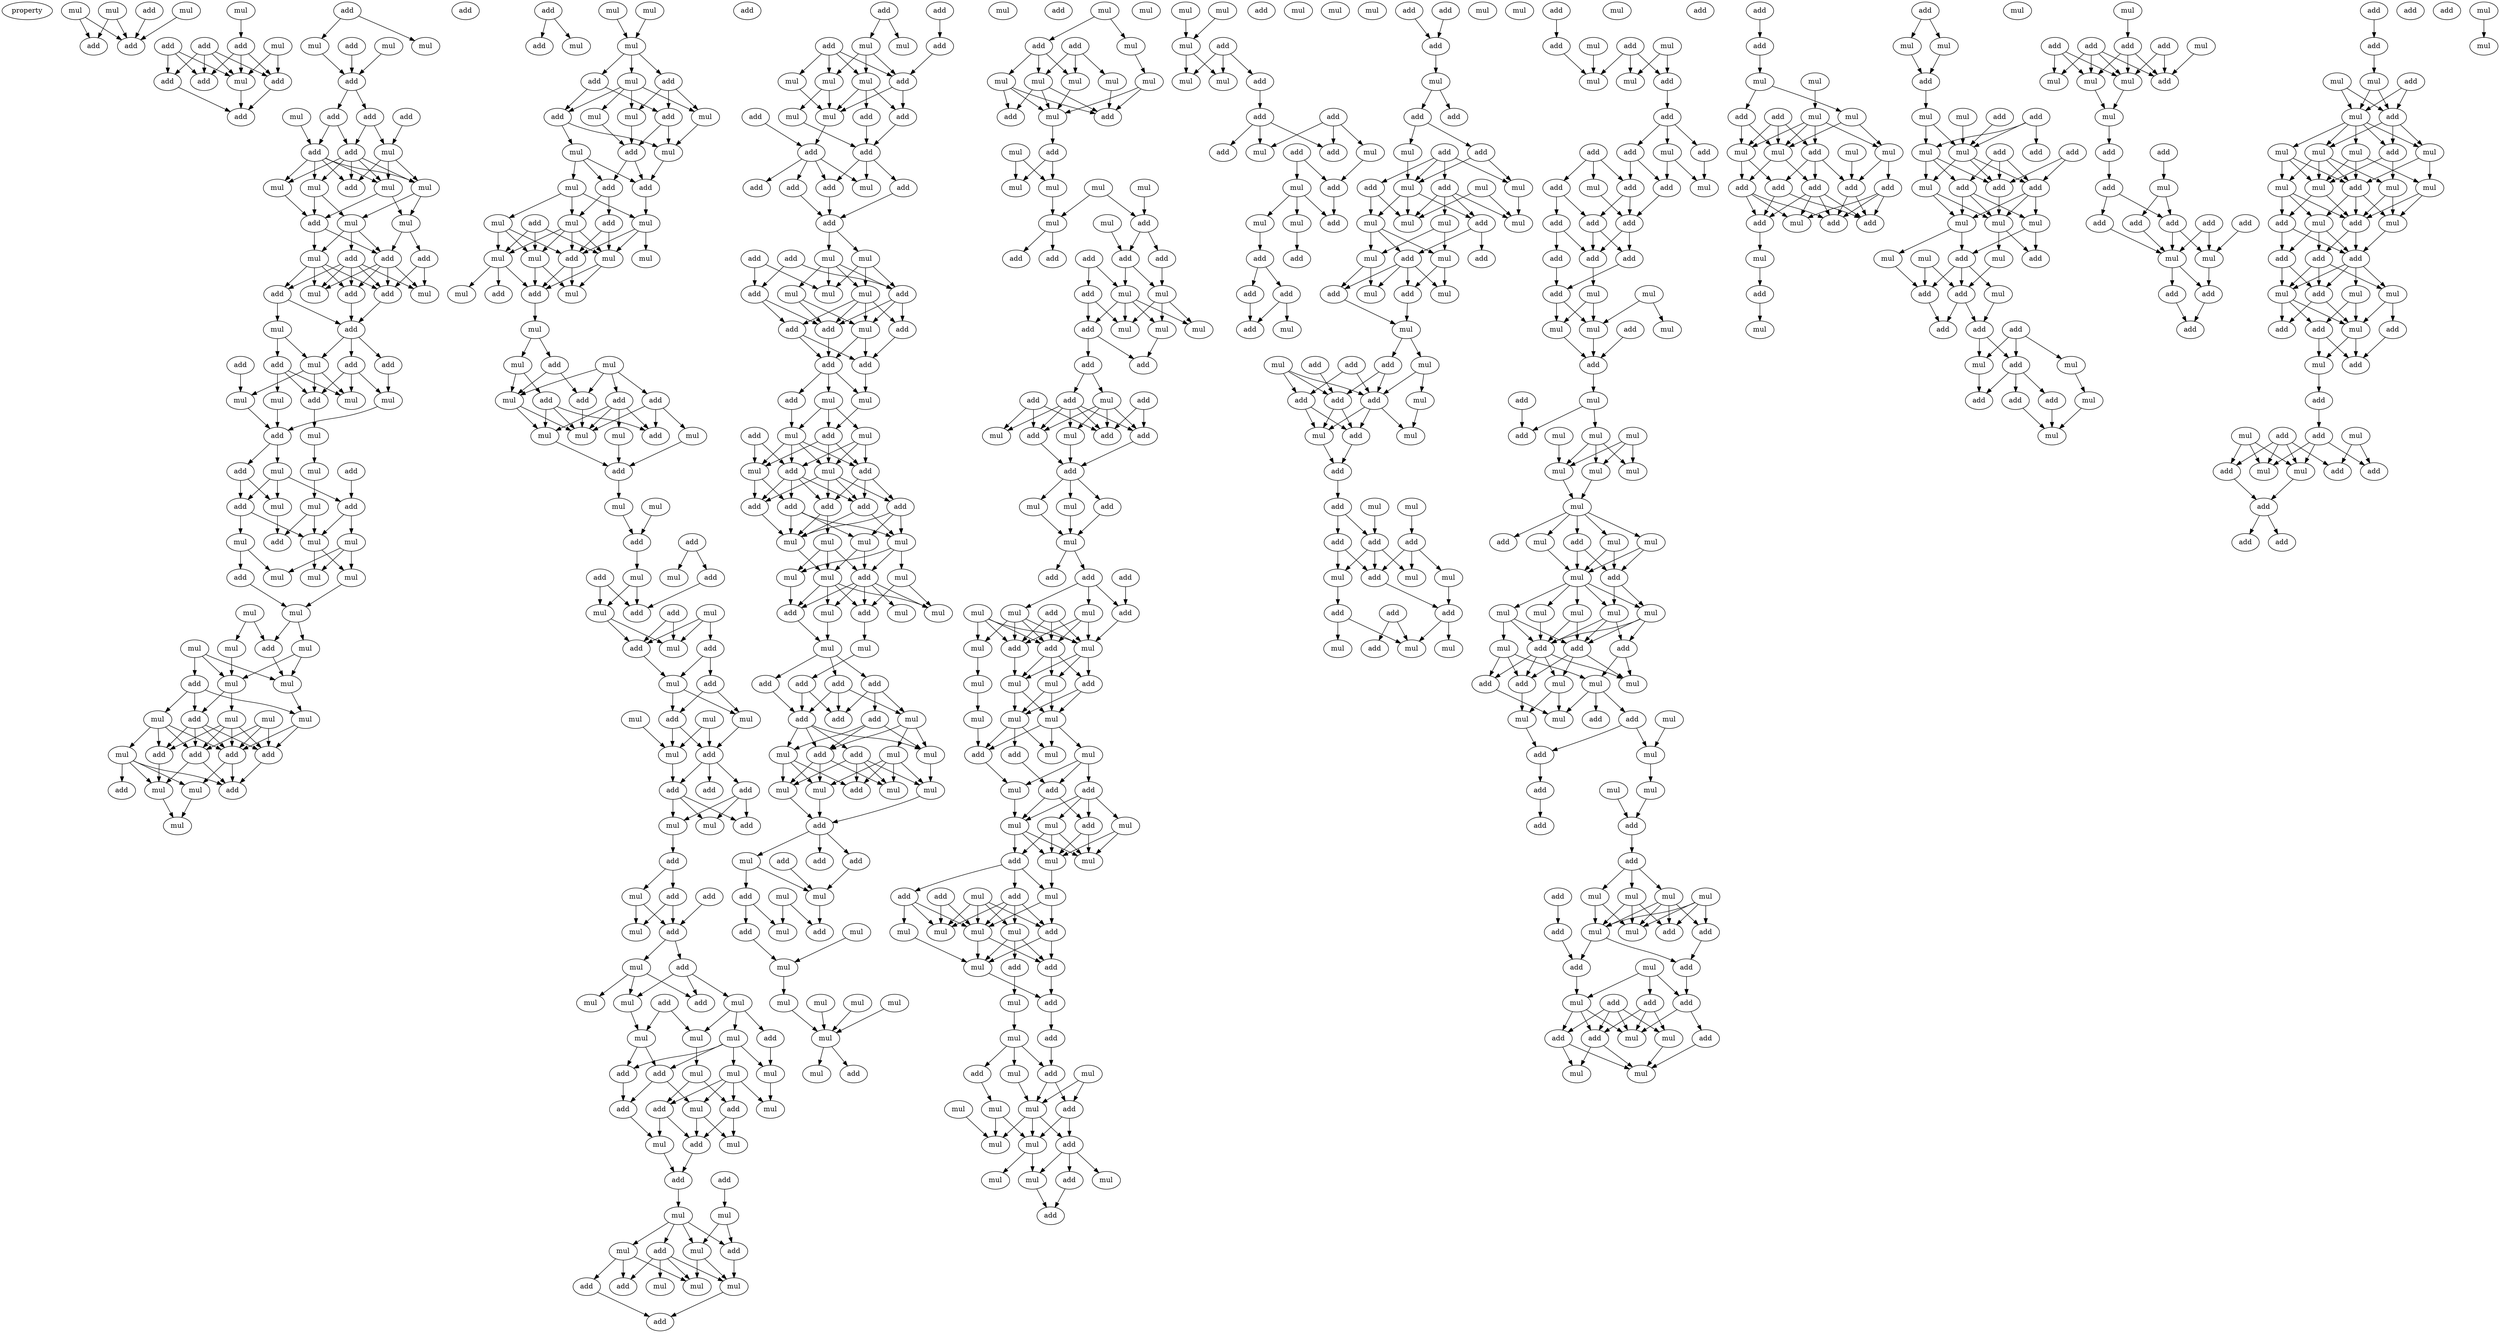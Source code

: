 digraph {
    node [fontcolor=black]
    property [mul=2,lf=2.0]
    0 [ label = mul ];
    1 [ label = add ];
    2 [ label = mul ];
    3 [ label = mul ];
    4 [ label = add ];
    5 [ label = add ];
    6 [ label = mul ];
    7 [ label = mul ];
    8 [ label = add ];
    9 [ label = add ];
    10 [ label = add ];
    11 [ label = add ];
    12 [ label = add ];
    13 [ label = add ];
    14 [ label = mul ];
    15 [ label = add ];
    16 [ label = add ];
    17 [ label = add ];
    18 [ label = mul ];
    19 [ label = add ];
    20 [ label = mul ];
    21 [ label = mul ];
    22 [ label = add ];
    23 [ label = mul ];
    24 [ label = add ];
    25 [ label = add ];
    26 [ label = add ];
    27 [ label = mul ];
    28 [ label = add ];
    29 [ label = add ];
    30 [ label = mul ];
    31 [ label = mul ];
    32 [ label = mul ];
    33 [ label = add ];
    34 [ label = mul ];
    35 [ label = add ];
    36 [ label = mul ];
    37 [ label = mul ];
    38 [ label = mul ];
    39 [ label = add ];
    40 [ label = add ];
    41 [ label = add ];
    42 [ label = add ];
    43 [ label = mul ];
    44 [ label = mul ];
    45 [ label = add ];
    46 [ label = add ];
    47 [ label = add ];
    48 [ label = mul ];
    49 [ label = add ];
    50 [ label = add ];
    51 [ label = mul ];
    52 [ label = add ];
    53 [ label = add ];
    54 [ label = mul ];
    55 [ label = mul ];
    56 [ label = add ];
    57 [ label = mul ];
    58 [ label = mul ];
    59 [ label = add ];
    60 [ label = mul ];
    61 [ label = add ];
    62 [ label = mul ];
    63 [ label = add ];
    64 [ label = mul ];
    65 [ label = mul ];
    66 [ label = add ];
    67 [ label = add ];
    68 [ label = mul ];
    69 [ label = add ];
    70 [ label = mul ];
    71 [ label = mul ];
    72 [ label = mul ];
    73 [ label = add ];
    74 [ label = mul ];
    75 [ label = mul ];
    76 [ label = mul ];
    77 [ label = mul ];
    78 [ label = mul ];
    79 [ label = mul ];
    80 [ label = mul ];
    81 [ label = add ];
    82 [ label = mul ];
    83 [ label = mul ];
    84 [ label = add ];
    85 [ label = mul ];
    86 [ label = add ];
    87 [ label = mul ];
    88 [ label = mul ];
    89 [ label = mul ];
    90 [ label = mul ];
    91 [ label = mul ];
    92 [ label = add ];
    93 [ label = add ];
    94 [ label = add ];
    95 [ label = add ];
    96 [ label = mul ];
    97 [ label = add ];
    98 [ label = add ];
    99 [ label = mul ];
    100 [ label = mul ];
    101 [ label = add ];
    102 [ label = mul ];
    103 [ label = add ];
    104 [ label = mul ];
    105 [ label = mul ];
    106 [ label = mul ];
    107 [ label = add ];
    108 [ label = add ];
    109 [ label = mul ];
    110 [ label = mul ];
    111 [ label = add ];
    112 [ label = mul ];
    113 [ label = add ];
    114 [ label = mul ];
    115 [ label = add ];
    116 [ label = mul ];
    117 [ label = mul ];
    118 [ label = mul ];
    119 [ label = add ];
    120 [ label = add ];
    121 [ label = mul ];
    122 [ label = add ];
    123 [ label = add ];
    124 [ label = mul ];
    125 [ label = mul ];
    126 [ label = add ];
    127 [ label = mul ];
    128 [ label = mul ];
    129 [ label = mul ];
    130 [ label = mul ];
    131 [ label = mul ];
    132 [ label = mul ];
    133 [ label = add ];
    134 [ label = add ];
    135 [ label = mul ];
    136 [ label = add ];
    137 [ label = mul ];
    138 [ label = mul ];
    139 [ label = add ];
    140 [ label = add ];
    141 [ label = mul ];
    142 [ label = add ];
    143 [ label = add ];
    144 [ label = mul ];
    145 [ label = mul ];
    146 [ label = add ];
    147 [ label = mul ];
    148 [ label = mul ];
    149 [ label = add ];
    150 [ label = mul ];
    151 [ label = add ];
    152 [ label = mul ];
    153 [ label = add ];
    154 [ label = add ];
    155 [ label = mul ];
    156 [ label = add ];
    157 [ label = mul ];
    158 [ label = add ];
    159 [ label = mul ];
    160 [ label = add ];
    161 [ label = add ];
    162 [ label = mul ];
    163 [ label = mul ];
    164 [ label = add ];
    165 [ label = add ];
    166 [ label = mul ];
    167 [ label = add ];
    168 [ label = mul ];
    169 [ label = mul ];
    170 [ label = mul ];
    171 [ label = add ];
    172 [ label = mul ];
    173 [ label = add ];
    174 [ label = add ];
    175 [ label = add ];
    176 [ label = add ];
    177 [ label = add ];
    178 [ label = mul ];
    179 [ label = mul ];
    180 [ label = add ];
    181 [ label = mul ];
    182 [ label = add ];
    183 [ label = add ];
    184 [ label = mul ];
    185 [ label = add ];
    186 [ label = mul ];
    187 [ label = add ];
    188 [ label = add ];
    189 [ label = mul ];
    190 [ label = mul ];
    191 [ label = mul ];
    192 [ label = add ];
    193 [ label = add ];
    194 [ label = mul ];
    195 [ label = mul ];
    196 [ label = mul ];
    197 [ label = add ];
    198 [ label = mul ];
    199 [ label = mul ];
    200 [ label = add ];
    201 [ label = mul ];
    202 [ label = add ];
    203 [ label = mul ];
    204 [ label = mul ];
    205 [ label = add ];
    206 [ label = add ];
    207 [ label = add ];
    208 [ label = mul ];
    209 [ label = mul ];
    210 [ label = add ];
    211 [ label = add ];
    212 [ label = mul ];
    213 [ label = mul ];
    214 [ label = mul ];
    215 [ label = add ];
    216 [ label = add ];
    217 [ label = mul ];
    218 [ label = mul ];
    219 [ label = add ];
    220 [ label = add ];
    221 [ label = mul ];
    222 [ label = mul ];
    223 [ label = add ];
    224 [ label = add ];
    225 [ label = add ];
    226 [ label = add ];
    227 [ label = mul ];
    228 [ label = add ];
    229 [ label = mul ];
    230 [ label = mul ];
    231 [ label = mul ];
    232 [ label = add ];
    233 [ label = mul ];
    234 [ label = add ];
    235 [ label = add ];
    236 [ label = mul ];
    237 [ label = add ];
    238 [ label = mul ];
    239 [ label = add ];
    240 [ label = add ];
    241 [ label = mul ];
    242 [ label = add ];
    243 [ label = add ];
    244 [ label = add ];
    245 [ label = add ];
    246 [ label = add ];
    247 [ label = mul ];
    248 [ label = mul ];
    249 [ label = add ];
    250 [ label = add ];
    251 [ label = add ];
    252 [ label = add ];
    253 [ label = mul ];
    254 [ label = mul ];
    255 [ label = mul ];
    256 [ label = add ];
    257 [ label = add ];
    258 [ label = mul ];
    259 [ label = add ];
    260 [ label = add ];
    261 [ label = add ];
    262 [ label = mul ];
    263 [ label = add ];
    264 [ label = mul ];
    265 [ label = add ];
    266 [ label = mul ];
    267 [ label = mul ];
    268 [ label = add ];
    269 [ label = add ];
    270 [ label = mul ];
    271 [ label = mul ];
    272 [ label = add ];
    273 [ label = add ];
    274 [ label = add ];
    275 [ label = add ];
    276 [ label = add ];
    277 [ label = add ];
    278 [ label = mul ];
    279 [ label = mul ];
    280 [ label = mul ];
    281 [ label = mul ];
    282 [ label = mul ];
    283 [ label = add ];
    284 [ label = mul ];
    285 [ label = mul ];
    286 [ label = mul ];
    287 [ label = mul ];
    288 [ label = add ];
    289 [ label = mul ];
    290 [ label = add ];
    291 [ label = mul ];
    292 [ label = mul ];
    293 [ label = add ];
    294 [ label = add ];
    295 [ label = add ];
    296 [ label = add ];
    297 [ label = add ];
    298 [ label = add ];
    299 [ label = mul ];
    300 [ label = add ];
    301 [ label = mul ];
    302 [ label = add ];
    303 [ label = add ];
    304 [ label = mul ];
    305 [ label = mul ];
    306 [ label = mul ];
    307 [ label = mul ];
    308 [ label = add ];
    309 [ label = mul ];
    310 [ label = mul ];
    311 [ label = add ];
    312 [ label = add ];
    313 [ label = add ];
    314 [ label = mul ];
    315 [ label = add ];
    316 [ label = add ];
    317 [ label = mul ];
    318 [ label = mul ];
    319 [ label = mul ];
    320 [ label = add ];
    321 [ label = add ];
    322 [ label = mul ];
    323 [ label = mul ];
    324 [ label = mul ];
    325 [ label = mul ];
    326 [ label = mul ];
    327 [ label = mul ];
    328 [ label = mul ];
    329 [ label = mul ];
    330 [ label = mul ];
    331 [ label = add ];
    332 [ label = add ];
    333 [ label = mul ];
    334 [ label = add ];
    335 [ label = mul ];
    336 [ label = add ];
    337 [ label = mul ];
    338 [ label = mul ];
    339 [ label = mul ];
    340 [ label = mul ];
    341 [ label = mul ];
    342 [ label = add ];
    343 [ label = add ];
    344 [ label = mul ];
    345 [ label = mul ];
    346 [ label = add ];
    347 [ label = mul ];
    348 [ label = mul ];
    349 [ label = mul ];
    350 [ label = mul ];
    351 [ label = mul ];
    352 [ label = mul ];
    353 [ label = add ];
    354 [ label = add ];
    355 [ label = add ];
    356 [ label = add ];
    357 [ label = add ];
    358 [ label = add ];
    359 [ label = mul ];
    360 [ label = add ];
    361 [ label = mul ];
    362 [ label = mul ];
    363 [ label = add ];
    364 [ label = mul ];
    365 [ label = mul ];
    366 [ label = mul ];
    367 [ label = add ];
    368 [ label = add ];
    369 [ label = add ];
    370 [ label = add ];
    371 [ label = mul ];
    372 [ label = add ];
    373 [ label = add ];
    374 [ label = add ];
    375 [ label = mul ];
    376 [ label = add ];
    377 [ label = mul ];
    378 [ label = add ];
    379 [ label = mul ];
    380 [ label = mul ];
    381 [ label = add ];
    382 [ label = mul ];
    383 [ label = add ];
    384 [ label = add ];
    385 [ label = add ];
    386 [ label = mul ];
    387 [ label = mul ];
    388 [ label = add ];
    389 [ label = mul ];
    390 [ label = add ];
    391 [ label = mul ];
    392 [ label = mul ];
    393 [ label = add ];
    394 [ label = add ];
    395 [ label = add ];
    396 [ label = mul ];
    397 [ label = mul ];
    398 [ label = mul ];
    399 [ label = mul ];
    400 [ label = mul ];
    401 [ label = mul ];
    402 [ label = add ];
    403 [ label = mul ];
    404 [ label = add ];
    405 [ label = mul ];
    406 [ label = add ];
    407 [ label = mul ];
    408 [ label = add ];
    409 [ label = mul ];
    410 [ label = add ];
    411 [ label = mul ];
    412 [ label = mul ];
    413 [ label = mul ];
    414 [ label = add ];
    415 [ label = mul ];
    416 [ label = mul ];
    417 [ label = add ];
    418 [ label = mul ];
    419 [ label = add ];
    420 [ label = add ];
    421 [ label = mul ];
    422 [ label = mul ];
    423 [ label = add ];
    424 [ label = mul ];
    425 [ label = mul ];
    426 [ label = add ];
    427 [ label = mul ];
    428 [ label = add ];
    429 [ label = add ];
    430 [ label = mul ];
    431 [ label = mul ];
    432 [ label = add ];
    433 [ label = add ];
    434 [ label = mul ];
    435 [ label = mul ];
    436 [ label = add ];
    437 [ label = mul ];
    438 [ label = mul ];
    439 [ label = add ];
    440 [ label = mul ];
    441 [ label = add ];
    442 [ label = mul ];
    443 [ label = mul ];
    444 [ label = mul ];
    445 [ label = mul ];
    446 [ label = add ];
    447 [ label = mul ];
    448 [ label = add ];
    449 [ label = mul ];
    450 [ label = add ];
    451 [ label = mul ];
    452 [ label = mul ];
    453 [ label = mul ];
    454 [ label = add ];
    455 [ label = add ];
    456 [ label = mul ];
    457 [ label = mul ];
    458 [ label = add ];
    459 [ label = add ];
    460 [ label = add ];
    461 [ label = add ];
    462 [ label = add ];
    463 [ label = mul ];
    464 [ label = mul ];
    465 [ label = mul ];
    466 [ label = add ];
    467 [ label = mul ];
    468 [ label = mul ];
    469 [ label = add ];
    470 [ label = mul ];
    471 [ label = add ];
    472 [ label = add ];
    473 [ label = add ];
    474 [ label = add ];
    475 [ label = add ];
    476 [ label = mul ];
    477 [ label = add ];
    478 [ label = mul ];
    479 [ label = add ];
    480 [ label = add ];
    481 [ label = mul ];
    482 [ label = add ];
    483 [ label = mul ];
    484 [ label = mul ];
    485 [ label = add ];
    486 [ label = mul ];
    487 [ label = add ];
    488 [ label = add ];
    489 [ label = mul ];
    490 [ label = mul ];
    491 [ label = mul ];
    492 [ label = add ];
    493 [ label = add ];
    494 [ label = mul ];
    495 [ label = add ];
    496 [ label = mul ];
    497 [ label = mul ];
    498 [ label = mul ];
    499 [ label = mul ];
    500 [ label = add ];
    501 [ label = mul ];
    502 [ label = add ];
    503 [ label = mul ];
    504 [ label = add ];
    505 [ label = mul ];
    506 [ label = add ];
    507 [ label = mul ];
    508 [ label = add ];
    509 [ label = add ];
    510 [ label = mul ];
    511 [ label = mul ];
    512 [ label = add ];
    513 [ label = add ];
    514 [ label = add ];
    515 [ label = mul ];
    516 [ label = add ];
    517 [ label = mul ];
    518 [ label = add ];
    519 [ label = mul ];
    520 [ label = add ];
    521 [ label = mul ];
    522 [ label = mul ];
    523 [ label = add ];
    524 [ label = add ];
    525 [ label = add ];
    526 [ label = add ];
    527 [ label = add ];
    528 [ label = mul ];
    529 [ label = mul ];
    530 [ label = mul ];
    531 [ label = add ];
    532 [ label = add ];
    533 [ label = add ];
    534 [ label = mul ];
    535 [ label = mul ];
    536 [ label = add ];
    537 [ label = mul ];
    538 [ label = add ];
    539 [ label = add ];
    540 [ label = mul ];
    541 [ label = mul ];
    542 [ label = add ];
    543 [ label = mul ];
    544 [ label = add ];
    545 [ label = mul ];
    546 [ label = add ];
    547 [ label = add ];
    548 [ label = add ];
    549 [ label = add ];
    550 [ label = mul ];
    551 [ label = add ];
    552 [ label = add ];
    553 [ label = mul ];
    554 [ label = mul ];
    555 [ label = add ];
    556 [ label = add ];
    557 [ label = add ];
    558 [ label = add ];
    559 [ label = add ];
    560 [ label = add ];
    561 [ label = add ];
    562 [ label = add ];
    563 [ label = mul ];
    564 [ label = mul ];
    565 [ label = add ];
    566 [ label = mul ];
    567 [ label = mul ];
    568 [ label = mul ];
    569 [ label = add ];
    570 [ label = mul ];
    571 [ label = add ];
    572 [ label = add ];
    573 [ label = mul ];
    574 [ label = mul ];
    575 [ label = mul ];
    576 [ label = mul ];
    577 [ label = mul ];
    578 [ label = mul ];
    579 [ label = mul ];
    580 [ label = add ];
    581 [ label = add ];
    582 [ label = mul ];
    583 [ label = mul ];
    584 [ label = mul ];
    585 [ label = mul ];
    586 [ label = add ];
    587 [ label = mul ];
    588 [ label = mul ];
    589 [ label = mul ];
    590 [ label = mul ];
    591 [ label = mul ];
    592 [ label = add ];
    593 [ label = mul ];
    594 [ label = add ];
    595 [ label = add ];
    596 [ label = mul ];
    597 [ label = mul ];
    598 [ label = add ];
    599 [ label = mul ];
    600 [ label = add ];
    601 [ label = mul ];
    602 [ label = add ];
    603 [ label = mul ];
    604 [ label = mul ];
    605 [ label = add ];
    606 [ label = mul ];
    607 [ label = add ];
    608 [ label = mul ];
    609 [ label = add ];
    610 [ label = mul ];
    611 [ label = mul ];
    612 [ label = add ];
    613 [ label = add ];
    614 [ label = add ];
    615 [ label = add ];
    616 [ label = mul ];
    617 [ label = add ];
    618 [ label = mul ];
    619 [ label = mul ];
    620 [ label = mul ];
    621 [ label = add ];
    622 [ label = mul ];
    623 [ label = add ];
    624 [ label = add ];
    625 [ label = mul ];
    626 [ label = add ];
    627 [ label = mul ];
    628 [ label = add ];
    629 [ label = add ];
    630 [ label = mul ];
    631 [ label = add ];
    632 [ label = add ];
    633 [ label = mul ];
    634 [ label = add ];
    635 [ label = add ];
    636 [ label = add ];
    637 [ label = mul ];
    638 [ label = add ];
    639 [ label = mul ];
    640 [ label = mul ];
    641 [ label = add ];
    642 [ label = mul ];
    643 [ label = mul ];
    644 [ label = add ];
    645 [ label = add ];
    646 [ label = mul ];
    647 [ label = mul ];
    648 [ label = mul ];
    649 [ label = mul ];
    650 [ label = add ];
    651 [ label = mul ];
    652 [ label = mul ];
    653 [ label = add ];
    654 [ label = add ];
    655 [ label = add ];
    656 [ label = add ];
    657 [ label = add ];
    658 [ label = add ];
    659 [ label = add ];
    660 [ label = add ];
    661 [ label = mul ];
    662 [ label = mul ];
    663 [ label = add ];
    664 [ label = add ];
    665 [ label = mul ];
    666 [ label = mul ];
    667 [ label = mul ];
    668 [ label = add ];
    669 [ label = add ];
    670 [ label = mul ];
    671 [ label = mul ];
    672 [ label = add ];
    673 [ label = add ];
    674 [ label = mul ];
    675 [ label = mul ];
    676 [ label = add ];
    677 [ label = add ];
    678 [ label = add ];
    679 [ label = mul ];
    680 [ label = add ];
    681 [ label = add ];
    682 [ label = mul ];
    683 [ label = mul ];
    684 [ label = mul ];
    685 [ label = mul ];
    686 [ label = add ];
    687 [ label = mul ];
    688 [ label = mul ];
    689 [ label = mul ];
    690 [ label = add ];
    691 [ label = mul ];
    692 [ label = add ];
    693 [ label = add ];
    694 [ label = add ];
    695 [ label = add ];
    696 [ label = add ];
    697 [ label = add ];
    698 [ label = mul ];
    699 [ label = mul ];
    700 [ label = add ];
    701 [ label = mul ];
    702 [ label = add ];
    703 [ label = add ];
    704 [ label = mul ];
    705 [ label = mul ];
    706 [ label = add ];
    707 [ label = add ];
    708 [ label = mul ];
    709 [ label = add ];
    710 [ label = add ];
    711 [ label = mul ];
    712 [ label = mul ];
    713 [ label = mul ];
    714 [ label = add ];
    715 [ label = mul ];
    716 [ label = add ];
    717 [ label = add ];
    718 [ label = mul ];
    719 [ label = add ];
    720 [ label = add ];
    721 [ label = add ];
    722 [ label = add ];
    723 [ label = add ];
    724 [ label = add ];
    725 [ label = mul ];
    726 [ label = mul ];
    727 [ label = add ];
    728 [ label = add ];
    729 [ label = add ];
    730 [ label = add ];
    731 [ label = add ];
    732 [ label = add ];
    733 [ label = mul ];
    734 [ label = mul ];
    735 [ label = add ];
    736 [ label = add ];
    737 [ label = mul ];
    738 [ label = mul ];
    739 [ label = mul ];
    740 [ label = mul ];
    741 [ label = add ];
    742 [ label = mul ];
    743 [ label = mul ];
    744 [ label = add ];
    745 [ label = mul ];
    746 [ label = mul ];
    747 [ label = mul ];
    748 [ label = mul ];
    749 [ label = mul ];
    750 [ label = add ];
    751 [ label = add ];
    752 [ label = add ];
    753 [ label = add ];
    754 [ label = add ];
    755 [ label = add ];
    756 [ label = mul ];
    757 [ label = mul ];
    758 [ label = mul ];
    759 [ label = mul ];
    760 [ label = add ];
    761 [ label = add ];
    762 [ label = add ];
    763 [ label = mul ];
    764 [ label = add ];
    765 [ label = add ];
    766 [ label = add ];
    767 [ label = add ];
    768 [ label = mul ];
    769 [ label = mul ];
    770 [ label = add ];
    771 [ label = mul ];
    772 [ label = mul ];
    773 [ label = add ];
    774 [ label = add ];
    775 [ label = add ];
    776 [ label = add ];
    777 [ label = mul ];
    778 [ label = add ];
    779 [ label = add ];
    780 [ label = mul ];
    0 -> 4 [ name = 0 ];
    0 -> 5 [ name = 1 ];
    1 -> 5 [ name = 2 ];
    2 -> 5 [ name = 3 ];
    3 -> 4 [ name = 4 ];
    3 -> 5 [ name = 5 ];
    6 -> 9 [ name = 6 ];
    7 -> 12 [ name = 7 ];
    7 -> 14 [ name = 8 ];
    8 -> 11 [ name = 9 ];
    8 -> 12 [ name = 10 ];
    8 -> 13 [ name = 11 ];
    8 -> 14 [ name = 12 ];
    9 -> 11 [ name = 13 ];
    9 -> 12 [ name = 14 ];
    9 -> 14 [ name = 15 ];
    10 -> 11 [ name = 16 ];
    10 -> 13 [ name = 17 ];
    10 -> 14 [ name = 18 ];
    12 -> 15 [ name = 19 ];
    13 -> 15 [ name = 20 ];
    14 -> 15 [ name = 21 ];
    16 -> 18 [ name = 22 ];
    16 -> 20 [ name = 23 ];
    18 -> 22 [ name = 24 ];
    19 -> 22 [ name = 25 ];
    21 -> 22 [ name = 26 ];
    22 -> 24 [ name = 27 ];
    22 -> 26 [ name = 28 ];
    23 -> 28 [ name = 29 ];
    24 -> 28 [ name = 30 ];
    24 -> 29 [ name = 31 ];
    25 -> 27 [ name = 32 ];
    26 -> 27 [ name = 33 ];
    26 -> 29 [ name = 34 ];
    27 -> 32 [ name = 35 ];
    27 -> 33 [ name = 36 ];
    27 -> 34 [ name = 37 ];
    28 -> 30 [ name = 38 ];
    28 -> 31 [ name = 39 ];
    28 -> 32 [ name = 40 ];
    28 -> 33 [ name = 41 ];
    28 -> 34 [ name = 42 ];
    29 -> 30 [ name = 43 ];
    29 -> 31 [ name = 44 ];
    29 -> 32 [ name = 45 ];
    29 -> 33 [ name = 46 ];
    29 -> 34 [ name = 47 ];
    30 -> 35 [ name = 48 ];
    31 -> 35 [ name = 49 ];
    31 -> 37 [ name = 50 ];
    32 -> 36 [ name = 51 ];
    32 -> 37 [ name = 52 ];
    34 -> 35 [ name = 53 ];
    34 -> 36 [ name = 54 ];
    35 -> 38 [ name = 55 ];
    35 -> 39 [ name = 56 ];
    36 -> 39 [ name = 57 ];
    36 -> 41 [ name = 58 ];
    37 -> 38 [ name = 59 ];
    37 -> 39 [ name = 60 ];
    37 -> 40 [ name = 61 ];
    38 -> 42 [ name = 62 ];
    38 -> 43 [ name = 63 ];
    38 -> 45 [ name = 64 ];
    38 -> 46 [ name = 65 ];
    39 -> 42 [ name = 66 ];
    39 -> 43 [ name = 67 ];
    39 -> 44 [ name = 68 ];
    39 -> 46 [ name = 69 ];
    40 -> 42 [ name = 70 ];
    40 -> 43 [ name = 71 ];
    40 -> 44 [ name = 72 ];
    40 -> 45 [ name = 73 ];
    40 -> 46 [ name = 74 ];
    41 -> 42 [ name = 75 ];
    41 -> 44 [ name = 76 ];
    42 -> 47 [ name = 77 ];
    45 -> 47 [ name = 78 ];
    45 -> 48 [ name = 79 ];
    46 -> 47 [ name = 80 ];
    47 -> 49 [ name = 81 ];
    47 -> 50 [ name = 82 ];
    47 -> 51 [ name = 83 ];
    48 -> 51 [ name = 84 ];
    48 -> 52 [ name = 85 ];
    49 -> 54 [ name = 86 ];
    49 -> 56 [ name = 87 ];
    49 -> 58 [ name = 88 ];
    50 -> 58 [ name = 89 ];
    51 -> 54 [ name = 90 ];
    51 -> 55 [ name = 91 ];
    51 -> 56 [ name = 92 ];
    52 -> 54 [ name = 93 ];
    52 -> 56 [ name = 94 ];
    52 -> 57 [ name = 95 ];
    53 -> 55 [ name = 96 ];
    55 -> 59 [ name = 97 ];
    56 -> 60 [ name = 98 ];
    57 -> 59 [ name = 99 ];
    58 -> 59 [ name = 100 ];
    59 -> 62 [ name = 101 ];
    59 -> 63 [ name = 102 ];
    60 -> 64 [ name = 103 ];
    61 -> 67 [ name = 104 ];
    62 -> 65 [ name = 105 ];
    62 -> 66 [ name = 106 ];
    62 -> 67 [ name = 107 ];
    63 -> 65 [ name = 108 ];
    63 -> 66 [ name = 109 ];
    64 -> 68 [ name = 110 ];
    65 -> 69 [ name = 111 ];
    66 -> 70 [ name = 112 ];
    66 -> 71 [ name = 113 ];
    67 -> 70 [ name = 114 ];
    67 -> 72 [ name = 115 ];
    68 -> 69 [ name = 116 ];
    68 -> 70 [ name = 117 ];
    70 -> 74 [ name = 118 ];
    70 -> 75 [ name = 119 ];
    71 -> 73 [ name = 120 ];
    71 -> 76 [ name = 121 ];
    72 -> 74 [ name = 122 ];
    72 -> 75 [ name = 123 ];
    72 -> 76 [ name = 124 ];
    73 -> 77 [ name = 125 ];
    75 -> 77 [ name = 126 ];
    77 -> 81 [ name = 127 ];
    77 -> 82 [ name = 128 ];
    78 -> 79 [ name = 129 ];
    78 -> 81 [ name = 130 ];
    79 -> 85 [ name = 131 ];
    80 -> 83 [ name = 132 ];
    80 -> 84 [ name = 133 ];
    80 -> 85 [ name = 134 ];
    81 -> 83 [ name = 135 ];
    82 -> 83 [ name = 136 ];
    82 -> 85 [ name = 137 ];
    83 -> 87 [ name = 138 ];
    84 -> 86 [ name = 139 ];
    84 -> 87 [ name = 140 ];
    84 -> 90 [ name = 141 ];
    85 -> 86 [ name = 142 ];
    85 -> 88 [ name = 143 ];
    86 -> 92 [ name = 144 ];
    86 -> 93 [ name = 145 ];
    86 -> 94 [ name = 146 ];
    86 -> 95 [ name = 147 ];
    87 -> 92 [ name = 148 ];
    87 -> 95 [ name = 149 ];
    88 -> 92 [ name = 150 ];
    88 -> 93 [ name = 151 ];
    88 -> 94 [ name = 152 ];
    88 -> 95 [ name = 153 ];
    89 -> 92 [ name = 154 ];
    89 -> 93 [ name = 155 ];
    89 -> 95 [ name = 156 ];
    90 -> 91 [ name = 157 ];
    90 -> 92 [ name = 158 ];
    90 -> 93 [ name = 159 ];
    90 -> 94 [ name = 160 ];
    91 -> 96 [ name = 161 ];
    91 -> 97 [ name = 162 ];
    91 -> 98 [ name = 163 ];
    91 -> 99 [ name = 164 ];
    92 -> 97 [ name = 165 ];
    92 -> 99 [ name = 166 ];
    93 -> 96 [ name = 167 ];
    93 -> 97 [ name = 168 ];
    94 -> 96 [ name = 169 ];
    95 -> 97 [ name = 170 ];
    96 -> 100 [ name = 171 ];
    99 -> 100 [ name = 172 ];
    101 -> 103 [ name = 173 ];
    101 -> 104 [ name = 174 ];
    102 -> 106 [ name = 175 ];
    105 -> 106 [ name = 176 ];
    106 -> 107 [ name = 177 ];
    106 -> 108 [ name = 178 ];
    106 -> 109 [ name = 179 ];
    107 -> 111 [ name = 180 ];
    107 -> 113 [ name = 181 ];
    108 -> 110 [ name = 182 ];
    108 -> 111 [ name = 183 ];
    108 -> 114 [ name = 184 ];
    109 -> 110 [ name = 185 ];
    109 -> 112 [ name = 186 ];
    109 -> 113 [ name = 187 ];
    109 -> 114 [ name = 188 ];
    110 -> 116 [ name = 189 ];
    111 -> 115 [ name = 190 ];
    111 -> 116 [ name = 191 ];
    112 -> 115 [ name = 192 ];
    113 -> 116 [ name = 193 ];
    113 -> 117 [ name = 194 ];
    114 -> 115 [ name = 195 ];
    115 -> 119 [ name = 196 ];
    115 -> 120 [ name = 197 ];
    116 -> 119 [ name = 198 ];
    117 -> 118 [ name = 199 ];
    117 -> 119 [ name = 200 ];
    117 -> 120 [ name = 201 ];
    118 -> 121 [ name = 202 ];
    118 -> 124 [ name = 203 ];
    118 -> 125 [ name = 204 ];
    119 -> 124 [ name = 205 ];
    120 -> 121 [ name = 206 ];
    120 -> 123 [ name = 207 ];
    121 -> 126 [ name = 208 ];
    121 -> 128 [ name = 209 ];
    121 -> 129 [ name = 210 ];
    121 -> 130 [ name = 211 ];
    122 -> 128 [ name = 212 ];
    122 -> 129 [ name = 213 ];
    122 -> 130 [ name = 214 ];
    123 -> 126 [ name = 215 ];
    123 -> 130 [ name = 216 ];
    124 -> 126 [ name = 217 ];
    124 -> 127 [ name = 218 ];
    124 -> 130 [ name = 219 ];
    125 -> 126 [ name = 220 ];
    125 -> 128 [ name = 221 ];
    125 -> 129 [ name = 222 ];
    126 -> 132 [ name = 223 ];
    126 -> 134 [ name = 224 ];
    128 -> 132 [ name = 225 ];
    128 -> 134 [ name = 226 ];
    129 -> 131 [ name = 227 ];
    129 -> 133 [ name = 228 ];
    129 -> 134 [ name = 229 ];
    130 -> 132 [ name = 230 ];
    130 -> 134 [ name = 231 ];
    134 -> 135 [ name = 232 ];
    135 -> 136 [ name = 233 ];
    135 -> 138 [ name = 234 ];
    136 -> 140 [ name = 235 ];
    136 -> 141 [ name = 236 ];
    137 -> 139 [ name = 237 ];
    137 -> 140 [ name = 238 ];
    137 -> 141 [ name = 239 ];
    137 -> 142 [ name = 240 ];
    138 -> 141 [ name = 241 ];
    138 -> 143 [ name = 242 ];
    139 -> 144 [ name = 243 ];
    139 -> 145 [ name = 244 ];
    139 -> 146 [ name = 245 ];
    139 -> 147 [ name = 246 ];
    140 -> 147 [ name = 247 ];
    141 -> 145 [ name = 248 ];
    141 -> 147 [ name = 249 ];
    142 -> 146 [ name = 250 ];
    142 -> 147 [ name = 251 ];
    142 -> 148 [ name = 252 ];
    143 -> 145 [ name = 253 ];
    143 -> 146 [ name = 254 ];
    143 -> 147 [ name = 255 ];
    144 -> 149 [ name = 256 ];
    145 -> 149 [ name = 257 ];
    148 -> 149 [ name = 258 ];
    149 -> 150 [ name = 259 ];
    150 -> 154 [ name = 260 ];
    152 -> 154 [ name = 261 ];
    153 -> 155 [ name = 262 ];
    153 -> 156 [ name = 263 ];
    154 -> 157 [ name = 264 ];
    156 -> 161 [ name = 265 ];
    157 -> 159 [ name = 266 ];
    157 -> 161 [ name = 267 ];
    158 -> 159 [ name = 268 ];
    158 -> 161 [ name = 269 ];
    159 -> 163 [ name = 270 ];
    159 -> 164 [ name = 271 ];
    160 -> 163 [ name = 272 ];
    160 -> 164 [ name = 273 ];
    162 -> 163 [ name = 274 ];
    162 -> 164 [ name = 275 ];
    162 -> 165 [ name = 276 ];
    164 -> 166 [ name = 277 ];
    165 -> 166 [ name = 278 ];
    165 -> 167 [ name = 279 ];
    166 -> 170 [ name = 280 ];
    166 -> 171 [ name = 281 ];
    167 -> 170 [ name = 282 ];
    167 -> 171 [ name = 283 ];
    168 -> 172 [ name = 284 ];
    168 -> 173 [ name = 285 ];
    169 -> 172 [ name = 286 ];
    170 -> 173 [ name = 287 ];
    171 -> 172 [ name = 288 ];
    171 -> 173 [ name = 289 ];
    172 -> 174 [ name = 290 ];
    173 -> 174 [ name = 291 ];
    173 -> 175 [ name = 292 ];
    173 -> 176 [ name = 293 ];
    174 -> 177 [ name = 294 ];
    174 -> 178 [ name = 295 ];
    174 -> 179 [ name = 296 ];
    175 -> 177 [ name = 297 ];
    175 -> 178 [ name = 298 ];
    175 -> 179 [ name = 299 ];
    178 -> 180 [ name = 300 ];
    180 -> 181 [ name = 301 ];
    180 -> 183 [ name = 302 ];
    181 -> 184 [ name = 303 ];
    181 -> 185 [ name = 304 ];
    182 -> 185 [ name = 305 ];
    183 -> 184 [ name = 306 ];
    183 -> 185 [ name = 307 ];
    185 -> 186 [ name = 308 ];
    185 -> 187 [ name = 309 ];
    186 -> 189 [ name = 310 ];
    186 -> 190 [ name = 311 ];
    186 -> 192 [ name = 312 ];
    187 -> 190 [ name = 313 ];
    187 -> 191 [ name = 314 ];
    187 -> 192 [ name = 315 ];
    188 -> 195 [ name = 316 ];
    188 -> 196 [ name = 317 ];
    190 -> 195 [ name = 318 ];
    191 -> 193 [ name = 319 ];
    191 -> 194 [ name = 320 ];
    191 -> 196 [ name = 321 ];
    193 -> 198 [ name = 322 ];
    194 -> 197 [ name = 323 ];
    194 -> 198 [ name = 324 ];
    194 -> 199 [ name = 325 ];
    194 -> 200 [ name = 326 ];
    195 -> 197 [ name = 327 ];
    195 -> 200 [ name = 328 ];
    196 -> 201 [ name = 329 ];
    197 -> 206 [ name = 330 ];
    198 -> 204 [ name = 331 ];
    199 -> 202 [ name = 332 ];
    199 -> 203 [ name = 333 ];
    199 -> 204 [ name = 334 ];
    199 -> 205 [ name = 335 ];
    200 -> 203 [ name = 336 ];
    200 -> 206 [ name = 337 ];
    201 -> 202 [ name = 338 ];
    201 -> 205 [ name = 339 ];
    202 -> 207 [ name = 340 ];
    202 -> 209 [ name = 341 ];
    203 -> 207 [ name = 342 ];
    203 -> 209 [ name = 343 ];
    205 -> 207 [ name = 344 ];
    205 -> 208 [ name = 345 ];
    206 -> 208 [ name = 346 ];
    207 -> 210 [ name = 347 ];
    208 -> 210 [ name = 348 ];
    210 -> 212 [ name = 349 ];
    211 -> 213 [ name = 350 ];
    212 -> 214 [ name = 351 ];
    212 -> 215 [ name = 352 ];
    212 -> 216 [ name = 353 ];
    212 -> 217 [ name = 354 ];
    213 -> 214 [ name = 355 ];
    213 -> 216 [ name = 356 ];
    214 -> 218 [ name = 357 ];
    214 -> 221 [ name = 358 ];
    215 -> 218 [ name = 359 ];
    215 -> 219 [ name = 360 ];
    215 -> 221 [ name = 361 ];
    215 -> 222 [ name = 362 ];
    216 -> 221 [ name = 363 ];
    217 -> 218 [ name = 364 ];
    217 -> 219 [ name = 365 ];
    217 -> 220 [ name = 366 ];
    220 -> 223 [ name = 367 ];
    221 -> 223 [ name = 368 ];
    224 -> 227 [ name = 369 ];
    224 -> 229 [ name = 370 ];
    225 -> 226 [ name = 371 ];
    226 -> 232 [ name = 372 ];
    227 -> 231 [ name = 373 ];
    227 -> 232 [ name = 374 ];
    227 -> 233 [ name = 375 ];
    228 -> 230 [ name = 376 ];
    228 -> 231 [ name = 377 ];
    228 -> 232 [ name = 378 ];
    228 -> 233 [ name = 379 ];
    230 -> 238 [ name = 380 ];
    231 -> 236 [ name = 381 ];
    231 -> 238 [ name = 382 ];
    232 -> 234 [ name = 383 ];
    232 -> 238 [ name = 384 ];
    233 -> 234 [ name = 385 ];
    233 -> 235 [ name = 386 ];
    233 -> 238 [ name = 387 ];
    234 -> 240 [ name = 388 ];
    235 -> 240 [ name = 389 ];
    236 -> 240 [ name = 390 ];
    237 -> 239 [ name = 391 ];
    238 -> 239 [ name = 392 ];
    239 -> 241 [ name = 393 ];
    239 -> 242 [ name = 394 ];
    239 -> 243 [ name = 395 ];
    239 -> 244 [ name = 396 ];
    240 -> 241 [ name = 397 ];
    240 -> 244 [ name = 398 ];
    240 -> 245 [ name = 399 ];
    243 -> 246 [ name = 400 ];
    244 -> 246 [ name = 401 ];
    245 -> 246 [ name = 402 ];
    246 -> 247 [ name = 403 ];
    246 -> 248 [ name = 404 ];
    247 -> 252 [ name = 405 ];
    247 -> 253 [ name = 406 ];
    247 -> 254 [ name = 407 ];
    248 -> 252 [ name = 408 ];
    248 -> 253 [ name = 409 ];
    248 -> 254 [ name = 410 ];
    248 -> 255 [ name = 411 ];
    249 -> 251 [ name = 412 ];
    249 -> 254 [ name = 413 ];
    250 -> 251 [ name = 414 ];
    250 -> 252 [ name = 415 ];
    251 -> 256 [ name = 416 ];
    251 -> 259 [ name = 417 ];
    252 -> 256 [ name = 418 ];
    252 -> 257 [ name = 419 ];
    252 -> 258 [ name = 420 ];
    253 -> 256 [ name = 421 ];
    253 -> 257 [ name = 422 ];
    253 -> 258 [ name = 423 ];
    253 -> 259 [ name = 424 ];
    255 -> 256 [ name = 425 ];
    255 -> 258 [ name = 426 ];
    256 -> 261 [ name = 427 ];
    257 -> 260 [ name = 428 ];
    258 -> 260 [ name = 429 ];
    258 -> 261 [ name = 430 ];
    259 -> 260 [ name = 431 ];
    259 -> 261 [ name = 432 ];
    260 -> 264 [ name = 433 ];
    261 -> 262 [ name = 434 ];
    261 -> 263 [ name = 435 ];
    261 -> 264 [ name = 436 ];
    262 -> 266 [ name = 437 ];
    262 -> 267 [ name = 438 ];
    262 -> 268 [ name = 439 ];
    263 -> 266 [ name = 440 ];
    264 -> 268 [ name = 441 ];
    265 -> 271 [ name = 442 ];
    265 -> 272 [ name = 443 ];
    266 -> 269 [ name = 444 ];
    266 -> 270 [ name = 445 ];
    266 -> 271 [ name = 446 ];
    266 -> 272 [ name = 447 ];
    267 -> 269 [ name = 448 ];
    267 -> 270 [ name = 449 ];
    267 -> 272 [ name = 450 ];
    268 -> 269 [ name = 451 ];
    268 -> 270 [ name = 452 ];
    268 -> 271 [ name = 453 ];
    269 -> 273 [ name = 454 ];
    269 -> 275 [ name = 455 ];
    269 -> 276 [ name = 456 ];
    270 -> 273 [ name = 457 ];
    270 -> 275 [ name = 458 ];
    270 -> 276 [ name = 459 ];
    270 -> 277 [ name = 460 ];
    271 -> 274 [ name = 461 ];
    271 -> 277 [ name = 462 ];
    272 -> 274 [ name = 463 ];
    272 -> 275 [ name = 464 ];
    272 -> 276 [ name = 465 ];
    272 -> 277 [ name = 466 ];
    273 -> 278 [ name = 467 ];
    273 -> 280 [ name = 468 ];
    273 -> 281 [ name = 469 ];
    274 -> 278 [ name = 470 ];
    274 -> 280 [ name = 471 ];
    274 -> 281 [ name = 472 ];
    275 -> 279 [ name = 473 ];
    275 -> 281 [ name = 474 ];
    276 -> 280 [ name = 475 ];
    276 -> 281 [ name = 476 ];
    277 -> 281 [ name = 477 ];
    278 -> 283 [ name = 478 ];
    278 -> 284 [ name = 479 ];
    279 -> 282 [ name = 480 ];
    279 -> 283 [ name = 481 ];
    279 -> 284 [ name = 482 ];
    280 -> 282 [ name = 483 ];
    280 -> 283 [ name = 484 ];
    280 -> 285 [ name = 485 ];
    281 -> 284 [ name = 486 ];
    282 -> 288 [ name = 487 ];
    283 -> 286 [ name = 488 ];
    283 -> 287 [ name = 489 ];
    283 -> 288 [ name = 490 ];
    283 -> 289 [ name = 491 ];
    283 -> 290 [ name = 492 ];
    284 -> 287 [ name = 493 ];
    284 -> 288 [ name = 494 ];
    284 -> 289 [ name = 495 ];
    284 -> 290 [ name = 496 ];
    285 -> 287 [ name = 497 ];
    285 -> 290 [ name = 498 ];
    288 -> 291 [ name = 499 ];
    289 -> 291 [ name = 500 ];
    290 -> 292 [ name = 501 ];
    291 -> 294 [ name = 502 ];
    291 -> 295 [ name = 503 ];
    291 -> 296 [ name = 504 ];
    292 -> 293 [ name = 505 ];
    293 -> 298 [ name = 506 ];
    293 -> 300 [ name = 507 ];
    294 -> 300 [ name = 508 ];
    295 -> 298 [ name = 509 ];
    295 -> 299 [ name = 510 ];
    295 -> 300 [ name = 511 ];
    296 -> 297 [ name = 512 ];
    296 -> 298 [ name = 513 ];
    296 -> 299 [ name = 514 ];
    297 -> 301 [ name = 515 ];
    297 -> 303 [ name = 516 ];
    297 -> 305 [ name = 517 ];
    299 -> 301 [ name = 518 ];
    299 -> 303 [ name = 519 ];
    299 -> 304 [ name = 520 ];
    300 -> 301 [ name = 521 ];
    300 -> 302 [ name = 522 ];
    300 -> 303 [ name = 523 ];
    300 -> 305 [ name = 524 ];
    301 -> 306 [ name = 525 ];
    302 -> 306 [ name = 526 ];
    302 -> 308 [ name = 527 ];
    302 -> 309 [ name = 528 ];
    302 -> 310 [ name = 529 ];
    303 -> 307 [ name = 530 ];
    303 -> 309 [ name = 531 ];
    303 -> 310 [ name = 532 ];
    304 -> 306 [ name = 533 ];
    304 -> 307 [ name = 534 ];
    304 -> 308 [ name = 535 ];
    304 -> 309 [ name = 536 ];
    305 -> 307 [ name = 537 ];
    305 -> 308 [ name = 538 ];
    305 -> 310 [ name = 539 ];
    306 -> 311 [ name = 540 ];
    307 -> 311 [ name = 541 ];
    310 -> 311 [ name = 542 ];
    311 -> 313 [ name = 543 ];
    311 -> 314 [ name = 544 ];
    311 -> 315 [ name = 545 ];
    312 -> 317 [ name = 546 ];
    313 -> 317 [ name = 547 ];
    314 -> 316 [ name = 548 ];
    314 -> 317 [ name = 549 ];
    316 -> 319 [ name = 550 ];
    316 -> 320 [ name = 551 ];
    317 -> 321 [ name = 552 ];
    318 -> 319 [ name = 553 ];
    318 -> 321 [ name = 554 ];
    320 -> 323 [ name = 555 ];
    322 -> 323 [ name = 556 ];
    323 -> 324 [ name = 557 ];
    324 -> 329 [ name = 558 ];
    325 -> 329 [ name = 559 ];
    326 -> 329 [ name = 560 ];
    328 -> 329 [ name = 561 ];
    329 -> 330 [ name = 562 ];
    329 -> 331 [ name = 563 ];
    333 -> 334 [ name = 564 ];
    333 -> 335 [ name = 565 ];
    334 -> 339 [ name = 566 ];
    334 -> 340 [ name = 567 ];
    334 -> 341 [ name = 568 ];
    335 -> 337 [ name = 569 ];
    336 -> 338 [ name = 570 ];
    336 -> 340 [ name = 571 ];
    336 -> 341 [ name = 572 ];
    337 -> 342 [ name = 573 ];
    337 -> 344 [ name = 574 ];
    338 -> 342 [ name = 575 ];
    339 -> 342 [ name = 576 ];
    339 -> 343 [ name = 577 ];
    339 -> 344 [ name = 578 ];
    340 -> 342 [ name = 579 ];
    340 -> 343 [ name = 580 ];
    340 -> 344 [ name = 581 ];
    341 -> 344 [ name = 582 ];
    344 -> 346 [ name = 583 ];
    345 -> 349 [ name = 584 ];
    345 -> 350 [ name = 585 ];
    346 -> 349 [ name = 586 ];
    346 -> 350 [ name = 587 ];
    347 -> 351 [ name = 588 ];
    347 -> 353 [ name = 589 ];
    348 -> 353 [ name = 590 ];
    350 -> 351 [ name = 591 ];
    351 -> 357 [ name = 592 ];
    351 -> 358 [ name = 593 ];
    352 -> 354 [ name = 594 ];
    353 -> 354 [ name = 595 ];
    353 -> 356 [ name = 596 ];
    354 -> 359 [ name = 597 ];
    354 -> 361 [ name = 598 ];
    355 -> 359 [ name = 599 ];
    355 -> 360 [ name = 600 ];
    356 -> 361 [ name = 601 ];
    359 -> 362 [ name = 602 ];
    359 -> 363 [ name = 603 ];
    359 -> 364 [ name = 604 ];
    359 -> 366 [ name = 605 ];
    360 -> 363 [ name = 606 ];
    360 -> 366 [ name = 607 ];
    361 -> 362 [ name = 608 ];
    361 -> 364 [ name = 609 ];
    361 -> 366 [ name = 610 ];
    362 -> 367 [ name = 611 ];
    363 -> 367 [ name = 612 ];
    363 -> 368 [ name = 613 ];
    368 -> 369 [ name = 614 ];
    368 -> 371 [ name = 615 ];
    369 -> 373 [ name = 616 ];
    369 -> 374 [ name = 617 ];
    369 -> 375 [ name = 618 ];
    369 -> 376 [ name = 619 ];
    369 -> 377 [ name = 620 ];
    370 -> 373 [ name = 621 ];
    370 -> 374 [ name = 622 ];
    370 -> 377 [ name = 623 ];
    371 -> 373 [ name = 624 ];
    371 -> 374 [ name = 625 ];
    371 -> 375 [ name = 626 ];
    371 -> 376 [ name = 627 ];
    372 -> 373 [ name = 628 ];
    372 -> 376 [ name = 629 ];
    374 -> 378 [ name = 630 ];
    375 -> 378 [ name = 631 ];
    376 -> 378 [ name = 632 ];
    378 -> 379 [ name = 633 ];
    378 -> 380 [ name = 634 ];
    378 -> 381 [ name = 635 ];
    379 -> 382 [ name = 636 ];
    380 -> 382 [ name = 637 ];
    381 -> 382 [ name = 638 ];
    382 -> 384 [ name = 639 ];
    382 -> 385 [ name = 640 ];
    383 -> 390 [ name = 641 ];
    385 -> 386 [ name = 642 ];
    385 -> 387 [ name = 643 ];
    385 -> 390 [ name = 644 ];
    386 -> 391 [ name = 645 ];
    386 -> 393 [ name = 646 ];
    386 -> 394 [ name = 647 ];
    387 -> 391 [ name = 648 ];
    387 -> 392 [ name = 649 ];
    387 -> 393 [ name = 650 ];
    387 -> 394 [ name = 651 ];
    388 -> 391 [ name = 652 ];
    388 -> 393 [ name = 653 ];
    388 -> 394 [ name = 654 ];
    389 -> 391 [ name = 655 ];
    389 -> 392 [ name = 656 ];
    389 -> 393 [ name = 657 ];
    389 -> 394 [ name = 658 ];
    390 -> 391 [ name = 659 ];
    391 -> 395 [ name = 660 ];
    391 -> 396 [ name = 661 ];
    391 -> 398 [ name = 662 ];
    392 -> 397 [ name = 663 ];
    393 -> 398 [ name = 664 ];
    394 -> 395 [ name = 665 ];
    394 -> 396 [ name = 666 ];
    394 -> 398 [ name = 667 ];
    395 -> 400 [ name = 668 ];
    395 -> 401 [ name = 669 ];
    396 -> 400 [ name = 670 ];
    396 -> 401 [ name = 671 ];
    397 -> 399 [ name = 672 ];
    398 -> 400 [ name = 673 ];
    398 -> 401 [ name = 674 ];
    399 -> 402 [ name = 675 ];
    400 -> 402 [ name = 676 ];
    400 -> 403 [ name = 677 ];
    400 -> 405 [ name = 678 ];
    401 -> 402 [ name = 679 ];
    401 -> 403 [ name = 680 ];
    401 -> 404 [ name = 681 ];
    402 -> 407 [ name = 682 ];
    404 -> 408 [ name = 683 ];
    405 -> 406 [ name = 684 ];
    405 -> 407 [ name = 685 ];
    405 -> 408 [ name = 686 ];
    406 -> 409 [ name = 687 ];
    406 -> 410 [ name = 688 ];
    406 -> 411 [ name = 689 ];
    406 -> 412 [ name = 690 ];
    407 -> 409 [ name = 691 ];
    408 -> 409 [ name = 692 ];
    408 -> 410 [ name = 693 ];
    409 -> 413 [ name = 694 ];
    409 -> 414 [ name = 695 ];
    409 -> 415 [ name = 696 ];
    410 -> 413 [ name = 697 ];
    410 -> 415 [ name = 698 ];
    411 -> 413 [ name = 699 ];
    411 -> 415 [ name = 700 ];
    412 -> 413 [ name = 701 ];
    412 -> 414 [ name = 702 ];
    412 -> 415 [ name = 703 ];
    414 -> 417 [ name = 704 ];
    414 -> 418 [ name = 705 ];
    414 -> 420 [ name = 706 ];
    415 -> 418 [ name = 707 ];
    416 -> 421 [ name = 708 ];
    416 -> 423 [ name = 709 ];
    416 -> 424 [ name = 710 ];
    416 -> 425 [ name = 711 ];
    417 -> 422 [ name = 712 ];
    417 -> 424 [ name = 713 ];
    417 -> 425 [ name = 714 ];
    418 -> 423 [ name = 715 ];
    418 -> 425 [ name = 716 ];
    419 -> 424 [ name = 717 ];
    419 -> 425 [ name = 718 ];
    420 -> 421 [ name = 719 ];
    420 -> 423 [ name = 720 ];
    420 -> 424 [ name = 721 ];
    420 -> 425 [ name = 722 ];
    421 -> 426 [ name = 723 ];
    421 -> 427 [ name = 724 ];
    421 -> 428 [ name = 725 ];
    422 -> 427 [ name = 726 ];
    423 -> 427 [ name = 727 ];
    423 -> 428 [ name = 728 ];
    425 -> 427 [ name = 729 ];
    425 -> 428 [ name = 730 ];
    426 -> 430 [ name = 731 ];
    427 -> 429 [ name = 732 ];
    428 -> 429 [ name = 733 ];
    429 -> 432 [ name = 734 ];
    430 -> 431 [ name = 735 ];
    431 -> 433 [ name = 736 ];
    431 -> 435 [ name = 737 ];
    431 -> 436 [ name = 738 ];
    432 -> 436 [ name = 739 ];
    433 -> 440 [ name = 740 ];
    434 -> 437 [ name = 741 ];
    434 -> 439 [ name = 742 ];
    435 -> 437 [ name = 743 ];
    436 -> 437 [ name = 744 ];
    436 -> 439 [ name = 745 ];
    437 -> 441 [ name = 746 ];
    437 -> 442 [ name = 747 ];
    437 -> 443 [ name = 748 ];
    438 -> 442 [ name = 749 ];
    439 -> 441 [ name = 750 ];
    439 -> 443 [ name = 751 ];
    440 -> 442 [ name = 752 ];
    440 -> 443 [ name = 753 ];
    441 -> 445 [ name = 754 ];
    441 -> 446 [ name = 755 ];
    441 -> 447 [ name = 756 ];
    443 -> 444 [ name = 757 ];
    443 -> 445 [ name = 758 ];
    445 -> 448 [ name = 759 ];
    446 -> 448 [ name = 760 ];
    449 -> 453 [ name = 761 ];
    452 -> 453 [ name = 762 ];
    453 -> 456 [ name = 763 ];
    453 -> 457 [ name = 764 ];
    454 -> 455 [ name = 765 ];
    454 -> 456 [ name = 766 ];
    454 -> 457 [ name = 767 ];
    455 -> 458 [ name = 768 ];
    458 -> 461 [ name = 769 ];
    458 -> 462 [ name = 770 ];
    458 -> 464 [ name = 771 ];
    459 -> 462 [ name = 772 ];
    459 -> 463 [ name = 773 ];
    459 -> 464 [ name = 774 ];
    460 -> 465 [ name = 775 ];
    460 -> 466 [ name = 776 ];
    463 -> 466 [ name = 777 ];
    465 -> 467 [ name = 778 ];
    465 -> 468 [ name = 779 ];
    465 -> 469 [ name = 780 ];
    466 -> 469 [ name = 781 ];
    467 -> 472 [ name = 782 ];
    468 -> 471 [ name = 783 ];
    472 -> 473 [ name = 784 ];
    472 -> 474 [ name = 785 ];
    473 -> 475 [ name = 786 ];
    474 -> 475 [ name = 787 ];
    474 -> 478 [ name = 788 ];
    477 -> 480 [ name = 789 ];
    479 -> 480 [ name = 790 ];
    480 -> 481 [ name = 791 ];
    481 -> 482 [ name = 792 ];
    481 -> 485 [ name = 793 ];
    482 -> 486 [ name = 794 ];
    482 -> 488 [ name = 795 ];
    486 -> 491 [ name = 796 ];
    487 -> 489 [ name = 797 ];
    487 -> 491 [ name = 798 ];
    487 -> 492 [ name = 799 ];
    487 -> 493 [ name = 800 ];
    488 -> 489 [ name = 801 ];
    488 -> 491 [ name = 802 ];
    489 -> 496 [ name = 803 ];
    490 -> 494 [ name = 804 ];
    490 -> 496 [ name = 805 ];
    491 -> 494 [ name = 806 ];
    491 -> 495 [ name = 807 ];
    491 -> 497 [ name = 808 ];
    492 -> 494 [ name = 809 ];
    492 -> 497 [ name = 810 ];
    493 -> 494 [ name = 811 ];
    493 -> 495 [ name = 812 ];
    493 -> 496 [ name = 813 ];
    493 -> 498 [ name = 814 ];
    495 -> 500 [ name = 815 ];
    495 -> 502 [ name = 816 ];
    497 -> 499 [ name = 817 ];
    497 -> 500 [ name = 818 ];
    497 -> 501 [ name = 819 ];
    498 -> 499 [ name = 820 ];
    498 -> 501 [ name = 821 ];
    499 -> 504 [ name = 822 ];
    499 -> 505 [ name = 823 ];
    500 -> 503 [ name = 824 ];
    500 -> 504 [ name = 825 ];
    500 -> 505 [ name = 826 ];
    500 -> 506 [ name = 827 ];
    501 -> 503 [ name = 828 ];
    501 -> 506 [ name = 829 ];
    504 -> 507 [ name = 830 ];
    506 -> 507 [ name = 831 ];
    507 -> 508 [ name = 832 ];
    507 -> 510 [ name = 833 ];
    508 -> 514 [ name = 834 ];
    508 -> 516 [ name = 835 ];
    509 -> 513 [ name = 836 ];
    509 -> 516 [ name = 837 ];
    510 -> 515 [ name = 838 ];
    510 -> 516 [ name = 839 ];
    511 -> 513 [ name = 840 ];
    511 -> 514 [ name = 841 ];
    511 -> 516 [ name = 842 ];
    512 -> 514 [ name = 843 ];
    513 -> 517 [ name = 844 ];
    513 -> 518 [ name = 845 ];
    514 -> 517 [ name = 846 ];
    514 -> 518 [ name = 847 ];
    515 -> 519 [ name = 848 ];
    516 -> 517 [ name = 849 ];
    516 -> 518 [ name = 850 ];
    516 -> 519 [ name = 851 ];
    517 -> 520 [ name = 852 ];
    518 -> 520 [ name = 853 ];
    520 -> 523 [ name = 854 ];
    521 -> 525 [ name = 855 ];
    522 -> 526 [ name = 856 ];
    523 -> 524 [ name = 857 ];
    523 -> 526 [ name = 858 ];
    524 -> 527 [ name = 859 ];
    524 -> 528 [ name = 860 ];
    525 -> 527 [ name = 861 ];
    525 -> 529 [ name = 862 ];
    525 -> 530 [ name = 863 ];
    526 -> 527 [ name = 864 ];
    526 -> 528 [ name = 865 ];
    526 -> 530 [ name = 866 ];
    527 -> 533 [ name = 867 ];
    528 -> 532 [ name = 868 ];
    529 -> 533 [ name = 869 ];
    531 -> 536 [ name = 870 ];
    531 -> 537 [ name = 871 ];
    532 -> 535 [ name = 872 ];
    532 -> 537 [ name = 873 ];
    533 -> 534 [ name = 874 ];
    533 -> 537 [ name = 875 ];
    538 -> 539 [ name = 876 ];
    539 -> 543 [ name = 877 ];
    540 -> 543 [ name = 878 ];
    541 -> 544 [ name = 879 ];
    541 -> 545 [ name = 880 ];
    542 -> 543 [ name = 881 ];
    542 -> 544 [ name = 882 ];
    542 -> 545 [ name = 883 ];
    544 -> 546 [ name = 884 ];
    546 -> 547 [ name = 885 ];
    546 -> 548 [ name = 886 ];
    546 -> 550 [ name = 887 ];
    547 -> 551 [ name = 888 ];
    547 -> 555 [ name = 889 ];
    548 -> 554 [ name = 890 ];
    549 -> 552 [ name = 891 ];
    549 -> 553 [ name = 892 ];
    549 -> 555 [ name = 893 ];
    550 -> 551 [ name = 894 ];
    550 -> 554 [ name = 895 ];
    551 -> 556 [ name = 896 ];
    552 -> 557 [ name = 897 ];
    552 -> 558 [ name = 898 ];
    553 -> 556 [ name = 899 ];
    555 -> 556 [ name = 900 ];
    555 -> 558 [ name = 901 ];
    556 -> 559 [ name = 902 ];
    556 -> 560 [ name = 903 ];
    557 -> 560 [ name = 904 ];
    557 -> 561 [ name = 905 ];
    558 -> 559 [ name = 906 ];
    558 -> 560 [ name = 907 ];
    559 -> 562 [ name = 908 ];
    560 -> 563 [ name = 909 ];
    561 -> 562 [ name = 910 ];
    562 -> 566 [ name = 911 ];
    562 -> 567 [ name = 912 ];
    563 -> 566 [ name = 913 ];
    563 -> 567 [ name = 914 ];
    564 -> 567 [ name = 915 ];
    564 -> 568 [ name = 916 ];
    565 -> 569 [ name = 917 ];
    566 -> 569 [ name = 918 ];
    567 -> 569 [ name = 919 ];
    569 -> 570 [ name = 920 ];
    570 -> 572 [ name = 921 ];
    570 -> 573 [ name = 922 ];
    571 -> 572 [ name = 923 ];
    573 -> 576 [ name = 924 ];
    573 -> 577 [ name = 925 ];
    573 -> 578 [ name = 926 ];
    574 -> 576 [ name = 927 ];
    574 -> 577 [ name = 928 ];
    574 -> 578 [ name = 929 ];
    575 -> 578 [ name = 930 ];
    577 -> 579 [ name = 931 ];
    578 -> 579 [ name = 932 ];
    579 -> 580 [ name = 933 ];
    579 -> 581 [ name = 934 ];
    579 -> 582 [ name = 935 ];
    579 -> 583 [ name = 936 ];
    579 -> 584 [ name = 937 ];
    581 -> 585 [ name = 938 ];
    581 -> 586 [ name = 939 ];
    582 -> 585 [ name = 940 ];
    583 -> 585 [ name = 941 ];
    583 -> 586 [ name = 942 ];
    584 -> 585 [ name = 943 ];
    584 -> 586 [ name = 944 ];
    585 -> 587 [ name = 945 ];
    585 -> 588 [ name = 946 ];
    585 -> 589 [ name = 947 ];
    585 -> 590 [ name = 948 ];
    585 -> 591 [ name = 949 ];
    586 -> 590 [ name = 950 ];
    586 -> 591 [ name = 951 ];
    587 -> 593 [ name = 952 ];
    587 -> 594 [ name = 953 ];
    587 -> 595 [ name = 954 ];
    588 -> 594 [ name = 955 ];
    588 -> 595 [ name = 956 ];
    589 -> 595 [ name = 957 ];
    590 -> 592 [ name = 958 ];
    590 -> 594 [ name = 959 ];
    590 -> 595 [ name = 960 ];
    591 -> 592 [ name = 961 ];
    591 -> 594 [ name = 962 ];
    591 -> 595 [ name = 963 ];
    592 -> 596 [ name = 964 ];
    592 -> 599 [ name = 965 ];
    593 -> 598 [ name = 966 ];
    593 -> 599 [ name = 967 ];
    593 -> 600 [ name = 968 ];
    594 -> 596 [ name = 969 ];
    594 -> 597 [ name = 970 ];
    594 -> 598 [ name = 971 ];
    595 -> 596 [ name = 972 ];
    595 -> 597 [ name = 973 ];
    595 -> 598 [ name = 974 ];
    595 -> 600 [ name = 975 ];
    597 -> 603 [ name = 976 ];
    597 -> 604 [ name = 977 ];
    598 -> 603 [ name = 978 ];
    599 -> 602 [ name = 979 ];
    599 -> 604 [ name = 980 ];
    599 -> 605 [ name = 981 ];
    600 -> 604 [ name = 982 ];
    601 -> 606 [ name = 983 ];
    603 -> 607 [ name = 984 ];
    605 -> 606 [ name = 985 ];
    605 -> 607 [ name = 986 ];
    606 -> 611 [ name = 987 ];
    607 -> 612 [ name = 988 ];
    610 -> 613 [ name = 989 ];
    611 -> 613 [ name = 990 ];
    612 -> 614 [ name = 991 ];
    613 -> 615 [ name = 992 ];
    615 -> 618 [ name = 993 ];
    615 -> 619 [ name = 994 ];
    615 -> 620 [ name = 995 ];
    616 -> 622 [ name = 996 ];
    616 -> 623 [ name = 997 ];
    616 -> 624 [ name = 998 ];
    616 -> 625 [ name = 999 ];
    617 -> 621 [ name = 1000 ];
    618 -> 622 [ name = 1001 ];
    618 -> 623 [ name = 1002 ];
    618 -> 625 [ name = 1003 ];
    619 -> 622 [ name = 1004 ];
    619 -> 625 [ name = 1005 ];
    620 -> 622 [ name = 1006 ];
    620 -> 623 [ name = 1007 ];
    620 -> 624 [ name = 1008 ];
    620 -> 625 [ name = 1009 ];
    621 -> 626 [ name = 1010 ];
    624 -> 628 [ name = 1011 ];
    625 -> 626 [ name = 1012 ];
    625 -> 628 [ name = 1013 ];
    626 -> 630 [ name = 1014 ];
    627 -> 629 [ name = 1015 ];
    627 -> 630 [ name = 1016 ];
    627 -> 631 [ name = 1017 ];
    628 -> 629 [ name = 1018 ];
    629 -> 633 [ name = 1019 ];
    629 -> 636 [ name = 1020 ];
    630 -> 633 [ name = 1021 ];
    630 -> 634 [ name = 1022 ];
    630 -> 635 [ name = 1023 ];
    631 -> 633 [ name = 1024 ];
    631 -> 634 [ name = 1025 ];
    631 -> 637 [ name = 1026 ];
    632 -> 633 [ name = 1027 ];
    632 -> 634 [ name = 1028 ];
    632 -> 635 [ name = 1029 ];
    632 -> 637 [ name = 1030 ];
    634 -> 639 [ name = 1031 ];
    634 -> 640 [ name = 1032 ];
    635 -> 639 [ name = 1033 ];
    635 -> 640 [ name = 1034 ];
    636 -> 639 [ name = 1035 ];
    637 -> 639 [ name = 1036 ];
    638 -> 641 [ name = 1037 ];
    641 -> 642 [ name = 1038 ];
    642 -> 645 [ name = 1039 ];
    642 -> 646 [ name = 1040 ];
    643 -> 647 [ name = 1041 ];
    644 -> 648 [ name = 1042 ];
    644 -> 649 [ name = 1043 ];
    644 -> 650 [ name = 1044 ];
    645 -> 648 [ name = 1045 ];
    645 -> 649 [ name = 1046 ];
    646 -> 649 [ name = 1047 ];
    646 -> 651 [ name = 1048 ];
    647 -> 648 [ name = 1049 ];
    647 -> 649 [ name = 1050 ];
    647 -> 650 [ name = 1051 ];
    647 -> 651 [ name = 1052 ];
    648 -> 653 [ name = 1053 ];
    648 -> 655 [ name = 1054 ];
    649 -> 653 [ name = 1055 ];
    649 -> 654 [ name = 1056 ];
    650 -> 654 [ name = 1057 ];
    650 -> 655 [ name = 1058 ];
    650 -> 656 [ name = 1059 ];
    651 -> 656 [ name = 1060 ];
    651 -> 657 [ name = 1061 ];
    652 -> 656 [ name = 1062 ];
    653 -> 659 [ name = 1063 ];
    653 -> 660 [ name = 1064 ];
    653 -> 661 [ name = 1065 ];
    654 -> 658 [ name = 1066 ];
    654 -> 659 [ name = 1067 ];
    654 -> 660 [ name = 1068 ];
    654 -> 661 [ name = 1069 ];
    655 -> 658 [ name = 1070 ];
    655 -> 660 [ name = 1071 ];
    656 -> 658 [ name = 1072 ];
    656 -> 659 [ name = 1073 ];
    657 -> 658 [ name = 1074 ];
    657 -> 659 [ name = 1075 ];
    657 -> 661 [ name = 1076 ];
    660 -> 662 [ name = 1077 ];
    662 -> 664 [ name = 1078 ];
    663 -> 665 [ name = 1079 ];
    663 -> 667 [ name = 1080 ];
    664 -> 666 [ name = 1081 ];
    665 -> 668 [ name = 1082 ];
    667 -> 668 [ name = 1083 ];
    668 -> 670 [ name = 1084 ];
    669 -> 675 [ name = 1085 ];
    670 -> 674 [ name = 1086 ];
    670 -> 675 [ name = 1087 ];
    671 -> 675 [ name = 1088 ];
    672 -> 674 [ name = 1089 ];
    672 -> 675 [ name = 1090 ];
    672 -> 677 [ name = 1091 ];
    673 -> 678 [ name = 1092 ];
    673 -> 680 [ name = 1093 ];
    673 -> 681 [ name = 1094 ];
    674 -> 679 [ name = 1095 ];
    674 -> 680 [ name = 1096 ];
    674 -> 681 [ name = 1097 ];
    675 -> 678 [ name = 1098 ];
    675 -> 679 [ name = 1099 ];
    675 -> 681 [ name = 1100 ];
    676 -> 678 [ name = 1101 ];
    676 -> 681 [ name = 1102 ];
    678 -> 683 [ name = 1103 ];
    678 -> 684 [ name = 1104 ];
    678 -> 685 [ name = 1105 ];
    679 -> 684 [ name = 1106 ];
    679 -> 685 [ name = 1107 ];
    680 -> 683 [ name = 1108 ];
    680 -> 684 [ name = 1109 ];
    680 -> 685 [ name = 1110 ];
    681 -> 685 [ name = 1111 ];
    683 -> 686 [ name = 1112 ];
    683 -> 690 [ name = 1113 ];
    684 -> 689 [ name = 1114 ];
    684 -> 690 [ name = 1115 ];
    685 -> 686 [ name = 1116 ];
    685 -> 688 [ name = 1117 ];
    687 -> 692 [ name = 1118 ];
    687 -> 693 [ name = 1119 ];
    688 -> 693 [ name = 1120 ];
    689 -> 692 [ name = 1121 ];
    690 -> 691 [ name = 1122 ];
    690 -> 692 [ name = 1123 ];
    690 -> 693 [ name = 1124 ];
    691 -> 694 [ name = 1125 ];
    692 -> 696 [ name = 1126 ];
    693 -> 694 [ name = 1127 ];
    693 -> 696 [ name = 1128 ];
    694 -> 697 [ name = 1129 ];
    694 -> 699 [ name = 1130 ];
    695 -> 697 [ name = 1131 ];
    695 -> 698 [ name = 1132 ];
    695 -> 699 [ name = 1133 ];
    697 -> 700 [ name = 1134 ];
    697 -> 702 [ name = 1135 ];
    697 -> 703 [ name = 1136 ];
    698 -> 701 [ name = 1137 ];
    699 -> 700 [ name = 1138 ];
    701 -> 704 [ name = 1139 ];
    702 -> 704 [ name = 1140 ];
    703 -> 704 [ name = 1141 ];
    705 -> 707 [ name = 1142 ];
    706 -> 711 [ name = 1143 ];
    706 -> 712 [ name = 1144 ];
    706 -> 713 [ name = 1145 ];
    707 -> 711 [ name = 1146 ];
    707 -> 712 [ name = 1147 ];
    707 -> 714 [ name = 1148 ];
    708 -> 714 [ name = 1149 ];
    709 -> 711 [ name = 1150 ];
    709 -> 712 [ name = 1151 ];
    709 -> 713 [ name = 1152 ];
    709 -> 714 [ name = 1153 ];
    710 -> 712 [ name = 1154 ];
    710 -> 714 [ name = 1155 ];
    711 -> 715 [ name = 1156 ];
    712 -> 715 [ name = 1157 ];
    715 -> 717 [ name = 1158 ];
    716 -> 718 [ name = 1159 ];
    717 -> 719 [ name = 1160 ];
    718 -> 723 [ name = 1161 ];
    718 -> 724 [ name = 1162 ];
    719 -> 720 [ name = 1163 ];
    719 -> 724 [ name = 1164 ];
    720 -> 726 [ name = 1165 ];
    721 -> 725 [ name = 1166 ];
    721 -> 726 [ name = 1167 ];
    722 -> 725 [ name = 1168 ];
    723 -> 726 [ name = 1169 ];
    724 -> 725 [ name = 1170 ];
    724 -> 726 [ name = 1171 ];
    725 -> 728 [ name = 1172 ];
    726 -> 727 [ name = 1173 ];
    726 -> 728 [ name = 1174 ];
    727 -> 730 [ name = 1175 ];
    728 -> 730 [ name = 1176 ];
    729 -> 732 [ name = 1177 ];
    732 -> 734 [ name = 1178 ];
    733 -> 736 [ name = 1179 ];
    733 -> 737 [ name = 1180 ];
    734 -> 736 [ name = 1181 ];
    734 -> 737 [ name = 1182 ];
    735 -> 736 [ name = 1183 ];
    735 -> 737 [ name = 1184 ];
    736 -> 739 [ name = 1185 ];
    736 -> 740 [ name = 1186 ];
    736 -> 741 [ name = 1187 ];
    737 -> 738 [ name = 1188 ];
    737 -> 739 [ name = 1189 ];
    737 -> 740 [ name = 1190 ];
    737 -> 741 [ name = 1191 ];
    737 -> 742 [ name = 1192 ];
    738 -> 744 [ name = 1193 ];
    738 -> 745 [ name = 1194 ];
    738 -> 747 [ name = 1195 ];
    739 -> 743 [ name = 1196 ];
    739 -> 744 [ name = 1197 ];
    739 -> 745 [ name = 1198 ];
    739 -> 747 [ name = 1199 ];
    740 -> 744 [ name = 1200 ];
    740 -> 746 [ name = 1201 ];
    741 -> 743 [ name = 1202 ];
    741 -> 747 [ name = 1203 ];
    742 -> 744 [ name = 1204 ];
    742 -> 746 [ name = 1205 ];
    742 -> 747 [ name = 1206 ];
    743 -> 748 [ name = 1207 ];
    743 -> 751 [ name = 1208 ];
    744 -> 748 [ name = 1209 ];
    744 -> 749 [ name = 1210 ];
    744 -> 751 [ name = 1211 ];
    745 -> 749 [ name = 1212 ];
    745 -> 750 [ name = 1213 ];
    745 -> 751 [ name = 1214 ];
    746 -> 748 [ name = 1215 ];
    746 -> 751 [ name = 1216 ];
    747 -> 750 [ name = 1217 ];
    747 -> 751 [ name = 1218 ];
    748 -> 753 [ name = 1219 ];
    749 -> 752 [ name = 1220 ];
    749 -> 753 [ name = 1221 ];
    749 -> 754 [ name = 1222 ];
    750 -> 752 [ name = 1223 ];
    750 -> 753 [ name = 1224 ];
    751 -> 753 [ name = 1225 ];
    751 -> 754 [ name = 1226 ];
    752 -> 755 [ name = 1227 ];
    752 -> 756 [ name = 1228 ];
    753 -> 755 [ name = 1229 ];
    753 -> 756 [ name = 1230 ];
    753 -> 757 [ name = 1231 ];
    753 -> 758 [ name = 1232 ];
    754 -> 755 [ name = 1233 ];
    754 -> 756 [ name = 1234 ];
    754 -> 758 [ name = 1235 ];
    755 -> 759 [ name = 1236 ];
    755 -> 760 [ name = 1237 ];
    756 -> 759 [ name = 1238 ];
    756 -> 760 [ name = 1239 ];
    756 -> 762 [ name = 1240 ];
    757 -> 759 [ name = 1241 ];
    757 -> 762 [ name = 1242 ];
    758 -> 759 [ name = 1243 ];
    758 -> 761 [ name = 1244 ];
    759 -> 763 [ name = 1245 ];
    759 -> 764 [ name = 1246 ];
    761 -> 764 [ name = 1247 ];
    762 -> 763 [ name = 1248 ];
    762 -> 764 [ name = 1249 ];
    763 -> 765 [ name = 1250 ];
    765 -> 767 [ name = 1251 ];
    766 -> 770 [ name = 1252 ];
    766 -> 771 [ name = 1253 ];
    766 -> 772 [ name = 1254 ];
    766 -> 773 [ name = 1255 ];
    767 -> 771 [ name = 1256 ];
    767 -> 772 [ name = 1257 ];
    767 -> 774 [ name = 1258 ];
    768 -> 770 [ name = 1259 ];
    768 -> 774 [ name = 1260 ];
    769 -> 771 [ name = 1261 ];
    769 -> 772 [ name = 1262 ];
    769 -> 773 [ name = 1263 ];
    771 -> 775 [ name = 1264 ];
    773 -> 775 [ name = 1265 ];
    775 -> 778 [ name = 1266 ];
    775 -> 779 [ name = 1267 ];
    777 -> 780 [ name = 1268 ];
}
